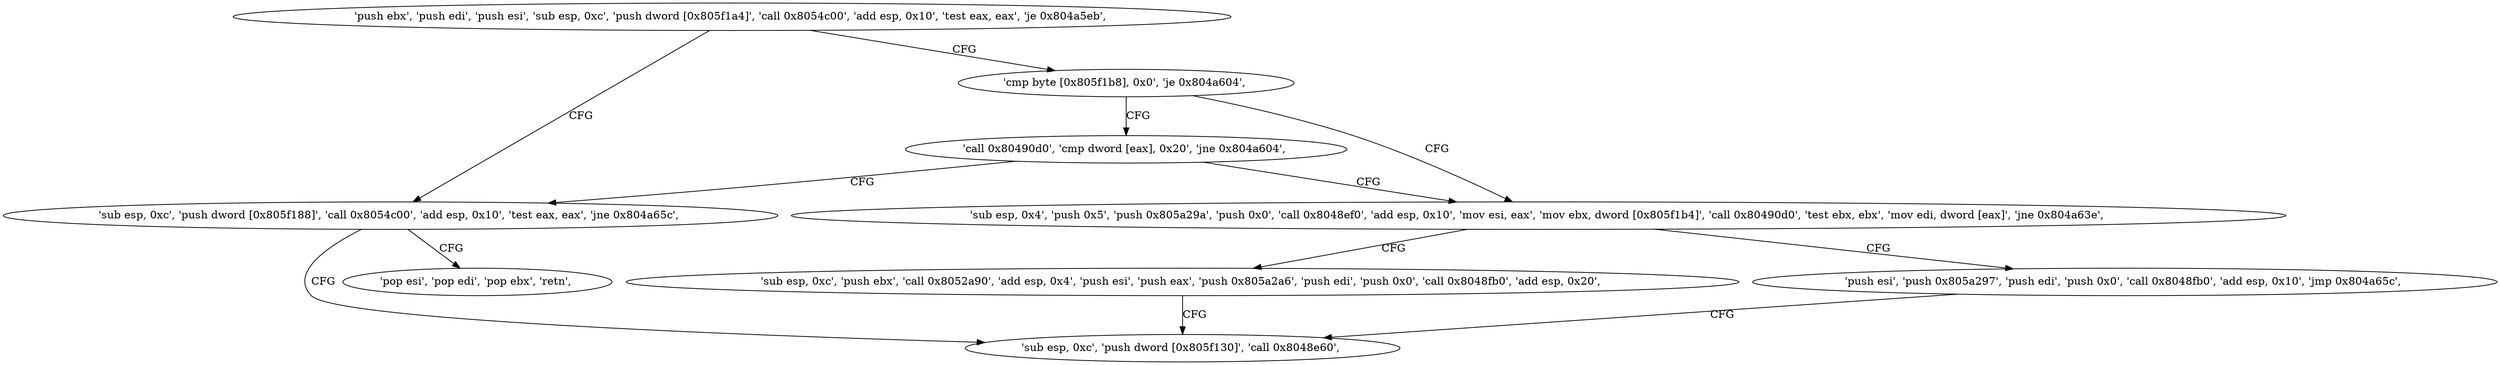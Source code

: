 digraph "func" {
"134522304" [label = "'push ebx', 'push edi', 'push esi', 'sub esp, 0xc', 'push dword [0x805f1a4]', 'call 0x8054c00', 'add esp, 0x10', 'test eax, eax', 'je 0x804a5eb', " ]
"134522347" [label = "'sub esp, 0xc', 'push dword [0x805f188]', 'call 0x8054c00', 'add esp, 0x10', 'test eax, eax', 'jne 0x804a65c', " ]
"134522328" [label = "'cmp byte [0x805f1b8], 0x0', 'je 0x804a604', " ]
"134522460" [label = "'sub esp, 0xc', 'push dword [0x805f130]', 'call 0x8048e60', " ]
"134522368" [label = "'pop esi', 'pop edi', 'pop ebx', 'retn', " ]
"134522372" [label = "'sub esp, 0x4', 'push 0x5', 'push 0x805a29a', 'push 0x0', 'call 0x8048ef0', 'add esp, 0x10', 'mov esi, eax', 'mov ebx, dword [0x805f1b4]', 'call 0x80490d0', 'test ebx, ebx', 'mov edi, dword [eax]', 'jne 0x804a63e', " ]
"134522337" [label = "'call 0x80490d0', 'cmp dword [eax], 0x20', 'jne 0x804a604', " ]
"134522430" [label = "'sub esp, 0xc', 'push ebx', 'call 0x8052a90', 'add esp, 0x4', 'push esi', 'push eax', 'push 0x805a2a6', 'push edi', 'push 0x0', 'call 0x8048fb0', 'add esp, 0x20', " ]
"134522411" [label = "'push esi', 'push 0x805a297', 'push edi', 'push 0x0', 'call 0x8048fb0', 'add esp, 0x10', 'jmp 0x804a65c', " ]
"134522304" -> "134522347" [ label = "CFG" ]
"134522304" -> "134522328" [ label = "CFG" ]
"134522347" -> "134522460" [ label = "CFG" ]
"134522347" -> "134522368" [ label = "CFG" ]
"134522328" -> "134522372" [ label = "CFG" ]
"134522328" -> "134522337" [ label = "CFG" ]
"134522372" -> "134522430" [ label = "CFG" ]
"134522372" -> "134522411" [ label = "CFG" ]
"134522337" -> "134522372" [ label = "CFG" ]
"134522337" -> "134522347" [ label = "CFG" ]
"134522430" -> "134522460" [ label = "CFG" ]
"134522411" -> "134522460" [ label = "CFG" ]
}
